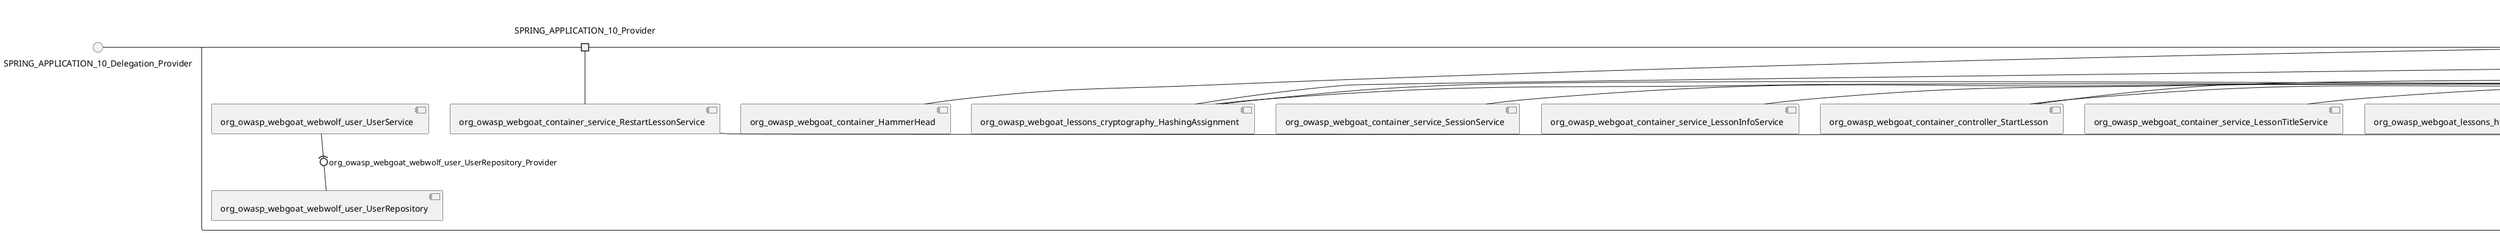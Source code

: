 @startuml
skinparam fixCircleLabelOverlapping true
skinparam componentStyle uml2
() SPRING_APPLICATION_10_Delegation_Provider
() SPRING_APPLICATION_11_Delegation_Provider
() SPRING_APPLICATION_12_Delegation_Provider
() SPRING_APPLICATION_13_Delegation_Provider
() SPRING_APPLICATION_14_Delegation_Provider
() SPRING_APPLICATION_15_Delegation_Provider
() SPRING_APPLICATION_16_Delegation_Provider
() SPRING_APPLICATION_2_Delegation_Provider
() SPRING_APPLICATION_3_Delegation_Provider
() SPRING_APPLICATION_4_Delegation_Provider
() SPRING_APPLICATION_5_Delegation_Provider
() SPRING_APPLICATION_6_Delegation_Provider
() SPRING_APPLICATION_7_Delegation_Provider
() SPRING_APPLICATION_8_Delegation_Provider
() SPRING_APPLICATION_9_Delegation_Provider
() SPRING_APPLICATION_BypassRestrictions_FieldRestrictions_POST_Delegation_Provider
() SPRING_APPLICATION_BypassRestrictions_frontendValidation_POST_Delegation_Provider
() SPRING_APPLICATION_ChromeDevTools_dummy_POST_Delegation_Provider
() SPRING_APPLICATION_ChromeDevTools_network_POST_Delegation_Provider
() SPRING_APPLICATION_CrossSiteScriptingStored_stored_xss_POST_Delegation_Provider
() SPRING_APPLICATION_CrossSiteScriptingStored_stored_xss_follow_up_POST_Delegation_Provider
() SPRING_APPLICATION_CrossSiteScripting_attack1_POST_Delegation_Provider
() SPRING_APPLICATION_CrossSiteScripting_attack3_POST_Delegation_Provider
() SPRING_APPLICATION_CrossSiteScripting_attack4_POST_Delegation_Provider
() SPRING_APPLICATION_CrossSiteScripting_attack5a_GET_Delegation_Provider
() SPRING_APPLICATION_CrossSiteScripting_attack6a_POST_Delegation_Provider
() SPRING_APPLICATION_CrossSiteScripting_dom_follow_up_POST_Delegation_Provider
() SPRING_APPLICATION_CrossSiteScripting_phone_home_xss_POST_Delegation_Provider
() SPRING_APPLICATION_CrossSiteScripting_quiz_GET_POST_Delegation_Provider
() SPRING_APPLICATION_Delegation_Provider
() SPRING_APPLICATION_GET_10_Delegation_Provider
() SPRING_APPLICATION_GET_11_Delegation_Provider
() SPRING_APPLICATION_GET_2_Delegation_Provider
() SPRING_APPLICATION_GET_3_Delegation_Provider
() SPRING_APPLICATION_GET_4_Delegation_Provider
() SPRING_APPLICATION_GET_5_Delegation_Provider
() SPRING_APPLICATION_GET_6_Delegation_Provider
() SPRING_APPLICATION_GET_7_Delegation_Provider
() SPRING_APPLICATION_GET_8_Delegation_Provider
() SPRING_APPLICATION_GET_9_Delegation_Provider
() SPRING_APPLICATION_GET_Delegation_Provider
() SPRING_APPLICATION_HtmlTampering_task_POST_Delegation_Provider
() SPRING_APPLICATION_HttpBasics_attack1_POST_Delegation_Provider
() SPRING_APPLICATION_HttpBasics_attack2_POST_Delegation_Provider
() SPRING_APPLICATION_IDOR_diff_attributes_POST_Delegation_Provider
() SPRING_APPLICATION_IDOR_login_POST_Delegation_Provider
() SPRING_APPLICATION_IDOR_profile_alt_path_POST_Delegation_Provider
() SPRING_APPLICATION_InsecureDeserialization_task_POST_Delegation_Provider
() SPRING_APPLICATION_InsecureLogin_Delegation_Provider
() SPRING_APPLICATION_JWT_decode_POST_Delegation_Provider
() SPRING_APPLICATION_JWT_jku_Delegation_Provider
() SPRING_APPLICATION_JWT_kid_Delegation_Provider
() SPRING_APPLICATION_JWT_quiz_GET_POST_Delegation_Provider
() SPRING_APPLICATION_JWT_refresh_Delegation_Provider
() SPRING_APPLICATION_JWT_secret_POST_Delegation_Provider
() SPRING_APPLICATION_JWT_votings_Delegation_Provider
() SPRING_APPLICATION_LogSpoofing_log_bleeding_POST_Delegation_Provider
() SPRING_APPLICATION_LogSpoofing_log_spoofing_POST_Delegation_Provider
() SPRING_APPLICATION_POST_10_Delegation_Provider
() SPRING_APPLICATION_POST_11_Delegation_Provider
() SPRING_APPLICATION_POST_12_Delegation_Provider
() SPRING_APPLICATION_POST_13_Delegation_Provider
() SPRING_APPLICATION_POST_14_Delegation_Provider
() SPRING_APPLICATION_POST_15_Delegation_Provider
() SPRING_APPLICATION_POST_16_Delegation_Provider
() SPRING_APPLICATION_POST_17_Delegation_Provider
() SPRING_APPLICATION_POST_18_Delegation_Provider
() SPRING_APPLICATION_POST_2_Delegation_Provider
() SPRING_APPLICATION_POST_3_Delegation_Provider
() SPRING_APPLICATION_POST_4_Delegation_Provider
() SPRING_APPLICATION_POST_5_Delegation_Provider
() SPRING_APPLICATION_POST_6_Delegation_Provider
() SPRING_APPLICATION_POST_7_Delegation_Provider
() SPRING_APPLICATION_POST_8_Delegation_Provider
() SPRING_APPLICATION_POST_9_Delegation_Provider
() SPRING_APPLICATION_POST_Delegation_Provider
() SPRING_APPLICATION_PUT_Delegation_Provider
() SPRING_APPLICATION_PasswordReset_ForgotPassword_create_password_reset_link_POST_Delegation_Provider
() SPRING_APPLICATION_PasswordReset_SecurityQuestions_POST_Delegation_Provider
() SPRING_APPLICATION_PasswordReset_reset_Delegation_Provider
() SPRING_APPLICATION_PasswordReset_simple_mail_reset_POST_Delegation_Provider
() SPRING_APPLICATION_PathTraversal_profile_picture_GET_Delegation_Provider
() SPRING_APPLICATION_PathTraversal_profile_picture_fix_GET_Delegation_Provider
() SPRING_APPLICATION_PathTraversal_profile_upload_POST_Delegation_Provider
() SPRING_APPLICATION_PathTraversal_profile_upload_fix_POST_Delegation_Provider
() SPRING_APPLICATION_PathTraversal_profile_upload_remove_user_input_POST_Delegation_Provider
() SPRING_APPLICATION_PathTraversal_random_POST_Delegation_Provider
() SPRING_APPLICATION_PathTraversal_random_picture_GET_Delegation_Provider
() SPRING_APPLICATION_PathTraversal_zip_slip_Delegation_Provider
() SPRING_APPLICATION_SSRF_task1_POST_Delegation_Provider
() SPRING_APPLICATION_SSRF_task2_POST_Delegation_Provider
() SPRING_APPLICATION_SecurePasswords_assignment_POST_Delegation_Provider
() SPRING_APPLICATION_SqlInjectionAdvanced_attack6a_POST_Delegation_Provider
() SPRING_APPLICATION_SqlInjectionAdvanced_attack6b_POST_Delegation_Provider
() SPRING_APPLICATION_SqlInjectionAdvanced_challenge_Login_POST_Delegation_Provider
() SPRING_APPLICATION_SqlInjectionAdvanced_challenge_PUT_Delegation_Provider
() SPRING_APPLICATION_SqlInjectionAdvanced_quiz_GET_POST_Delegation_Provider
() SPRING_APPLICATION_SqlInjectionMitigations_attack10a_POST_Delegation_Provider
() SPRING_APPLICATION_SqlInjectionMitigations_attack10b_POST_Delegation_Provider
() SPRING_APPLICATION_SqlInjectionMitigations_attack12a_POST_Delegation_Provider
() SPRING_APPLICATION_SqlInjectionMitigations_servers_GET_Delegation_Provider
() SPRING_APPLICATION_SqlInjection_assignment5a_POST_Delegation_Provider
() SPRING_APPLICATION_SqlInjection_assignment5b_POST_Delegation_Provider
() SPRING_APPLICATION_SqlInjection_attack10_POST_Delegation_Provider
() SPRING_APPLICATION_SqlInjection_attack2_POST_Delegation_Provider
() SPRING_APPLICATION_SqlInjection_attack3_POST_Delegation_Provider
() SPRING_APPLICATION_SqlInjection_attack4_POST_Delegation_Provider
() SPRING_APPLICATION_SqlInjection_attack5_POST_Delegation_Provider
() SPRING_APPLICATION_SqlInjection_attack8_POST_Delegation_Provider
() SPRING_APPLICATION_SqlInjection_attack9_POST_Delegation_Provider
() SPRING_APPLICATION_SqlOnlyInputValidationOnKeywords_attack_POST_Delegation_Provider
() SPRING_APPLICATION_SqlOnlyInputValidation_attack_POST_Delegation_Provider
() SPRING_APPLICATION_VulnerableComponents_attack1_POST_Delegation_Provider
() SPRING_APPLICATION_WebWolf_GET_Delegation_Provider
() SPRING_APPLICATION_WebWolf_landing_Delegation_Provider
() SPRING_APPLICATION_WebWolf_mail_Delegation_Provider
() SPRING_APPLICATION_challenge_1_POST_Delegation_Provider
() SPRING_APPLICATION_challenge_5_POST_Delegation_Provider
() SPRING_APPLICATION_challenge_7_Delegation_Provider
() SPRING_APPLICATION_challenge_8_Delegation_Provider
() SPRING_APPLICATION_challenge_logo_Delegation_Provider
() SPRING_APPLICATION_cia_quiz_GET_POST_Delegation_Provider
() SPRING_APPLICATION_clientSideFiltering_attack1_POST_Delegation_Provider
() SPRING_APPLICATION_clientSideFiltering_challenge_store_coupons_GET_Delegation_Provider
() SPRING_APPLICATION_clientSideFiltering_getItForFree_POST_Delegation_Provider
() SPRING_APPLICATION_clientSideFiltering_salaries_GET_Delegation_Provider
() SPRING_APPLICATION_crypto_encoding_basic_auth_POST_Delegation_Provider
() SPRING_APPLICATION_crypto_encoding_xor_POST_Delegation_Provider
() SPRING_APPLICATION_crypto_hashing_POST_Delegation_Provider
() SPRING_APPLICATION_crypto_secure_defaults_POST_Delegation_Provider
() SPRING_APPLICATION_crypto_signing_verify_POST_Delegation_Provider
() SPRING_APPLICATION_csrf_feedback_message_POST_Delegation_Provider
() SPRING_APPLICATION_csrf_review_POST_Delegation_Provider
() SPRING_APPLICATION_files_GET_Delegation_Provider
() SPRING_APPLICATION_fileupload_POST_Delegation_Provider
() SPRING_APPLICATION_jwt_Delegation_Provider
() SPRING_APPLICATION_landing_Delegation_Provider
() SPRING_APPLICATION_lesson_template_Delegation_Provider
() SPRING_APPLICATION_login_oauth_mvc_GET_Delegation_Provider
() SPRING_APPLICATION_mail_DELETE_GET_POST_Delegation_Provider
() SPRING_APPLICATION_register_mvc_POST_Delegation_Provider
() SPRING_APPLICATION_registration_GET_Delegation_Provider
() SPRING_APPLICATION_requests_GET_Delegation_Provider
() SPRING_APPLICATION_scoreboard_data_GET_Delegation_Provider
() SPRING_APPLICATION_server_directory_GET_Delegation_Provider
() SPRING_APPLICATION_service_debug_labels_mvc_Delegation_Provider
() SPRING_APPLICATION_service_lessonoverview_mvc_Delegation_Provider
() SPRING_APPLICATION_xxe_comments_GET_Delegation_Provider
rectangle System {
[org_owasp_webgoat_container_HammerHead] [[webgoat-webgoat.repository#_TwH0IHMKEe-AtMgyTv4oTQ]]
[org_owasp_webgoat_container_WebWolfRedirect] [[webgoat-webgoat.repository#_TwH0IHMKEe-AtMgyTv4oTQ]]
[org_owasp_webgoat_container_controller_StartLesson] [[webgoat-webgoat.repository#_TwH0IHMKEe-AtMgyTv4oTQ]]
[org_owasp_webgoat_container_controller_Welcome] [[webgoat-webgoat.repository#_TwH0IHMKEe-AtMgyTv4oTQ]]
[org_owasp_webgoat_container_i18n_PluginMessages_Provider] [[webgoat-webgoat.repository#_TwH0IHMKEe-AtMgyTv4oTQ]]
[org_owasp_webgoat_container_report_ReportCardController] [[webgoat-webgoat.repository#_TwH0IHMKEe-AtMgyTv4oTQ]]
[org_owasp_webgoat_container_service_EnvironmentService] [[webgoat-webgoat.repository#_TwH0IHMKEe-AtMgyTv4oTQ]]
[org_owasp_webgoat_container_service_HintService] [[webgoat-webgoat.repository#_TwH0IHMKEe-AtMgyTv4oTQ]]
[org_owasp_webgoat_container_service_LabelDebugService] [[webgoat-webgoat.repository#_TwH0IHMKEe-AtMgyTv4oTQ]]
[org_owasp_webgoat_container_service_LabelService] [[webgoat-webgoat.repository#_TwH0IHMKEe-AtMgyTv4oTQ]]
[org_owasp_webgoat_container_service_LessonInfoService] [[webgoat-webgoat.repository#_TwH0IHMKEe-AtMgyTv4oTQ]]
[org_owasp_webgoat_container_service_LessonMenuService] [[webgoat-webgoat.repository#_TwH0IHMKEe-AtMgyTv4oTQ]]
[org_owasp_webgoat_container_service_LessonProgressService] [[webgoat-webgoat.repository#_TwH0IHMKEe-AtMgyTv4oTQ]]
[org_owasp_webgoat_container_service_LessonTitleService] [[webgoat-webgoat.repository#_TwH0IHMKEe-AtMgyTv4oTQ]]
[org_owasp_webgoat_container_service_RestartLessonService] [[webgoat-webgoat.repository#_TwH0IHMKEe-AtMgyTv4oTQ]]
[org_owasp_webgoat_container_service_SessionService] [[webgoat-webgoat.repository#_TwH0IHMKEe-AtMgyTv4oTQ]]
[org_owasp_webgoat_container_session_UserSessionData_Provider] [[webgoat-webgoat.repository#_TwH0IHMKEe-AtMgyTv4oTQ]]
[org_owasp_webgoat_container_session_WebSession_Provider] [[webgoat-webgoat.repository#_TwH0IHMKEe-AtMgyTv4oTQ]]
[org_owasp_webgoat_container_users_RegistrationController] [[webgoat-webgoat.repository#_TwH0IHMKEe-AtMgyTv4oTQ]]
[org_owasp_webgoat_container_users_Scoreboard] [[webgoat-webgoat.repository#_TwH0IHMKEe-AtMgyTv4oTQ]]
[org_owasp_webgoat_container_users_UserProgressRepository] [[webgoat-webgoat.repository#_TwH0IHMKEe-AtMgyTv4oTQ]]
[org_owasp_webgoat_container_users_UserRepository] [[webgoat-webgoat.repository#_TwH0IHMKEe-AtMgyTv4oTQ]]
[org_owasp_webgoat_container_users_UserService] [[webgoat-webgoat.repository#_TwH0IHMKEe-AtMgyTv4oTQ]]
[org_owasp_webgoat_lessons_authbypass_VerifyAccount] [[webgoat-webgoat.repository#_TwH0IHMKEe-AtMgyTv4oTQ]]
[org_owasp_webgoat_lessons_bypassrestrictions_BypassRestrictionsFieldRestrictions] [[webgoat-webgoat.repository#_TwH0IHMKEe-AtMgyTv4oTQ]]
[org_owasp_webgoat_lessons_bypassrestrictions_BypassRestrictionsFrontendValidation] [[webgoat-webgoat.repository#_TwH0IHMKEe-AtMgyTv4oTQ]]
[org_owasp_webgoat_lessons_challenges_FlagController] [[webgoat-webgoat.repository#_TwH0IHMKEe-AtMgyTv4oTQ]]
[org_owasp_webgoat_lessons_challenges_challenge1_Assignment1] [[webgoat-webgoat.repository#_TwH0IHMKEe-AtMgyTv4oTQ]]
[org_owasp_webgoat_lessons_challenges_challenge1_ImageServlet] [[webgoat-webgoat.repository#_TwH0IHMKEe-AtMgyTv4oTQ]]
[org_owasp_webgoat_lessons_challenges_challenge5_Assignment5] [[webgoat-webgoat.repository#_TwH0IHMKEe-AtMgyTv4oTQ]]
[org_owasp_webgoat_lessons_challenges_challenge7_Assignment7] [[webgoat-webgoat.repository#_TwH0IHMKEe-AtMgyTv4oTQ]]
[org_owasp_webgoat_lessons_challenges_challenge8_Assignment8] [[webgoat-webgoat.repository#_TwH0IHMKEe-AtMgyTv4oTQ]]
[org_owasp_webgoat_lessons_chromedevtools_NetworkDummy] [[webgoat-webgoat.repository#_TwH0IHMKEe-AtMgyTv4oTQ]]
[org_owasp_webgoat_lessons_chromedevtools_NetworkLesson] [[webgoat-webgoat.repository#_TwH0IHMKEe-AtMgyTv4oTQ]]
[org_owasp_webgoat_lessons_cia_CIAQuiz] [[webgoat-webgoat.repository#_TwH0IHMKEe-AtMgyTv4oTQ]]
[org_owasp_webgoat_lessons_clientsidefiltering_ClientSideFilteringAssignment] [[webgoat-webgoat.repository#_TwH0IHMKEe-AtMgyTv4oTQ]]
[org_owasp_webgoat_lessons_clientsidefiltering_ClientSideFilteringFreeAssignment] [[webgoat-webgoat.repository#_TwH0IHMKEe-AtMgyTv4oTQ]]
[org_owasp_webgoat_lessons_clientsidefiltering_Salaries] [[webgoat-webgoat.repository#_TwH0IHMKEe-AtMgyTv4oTQ]]
[org_owasp_webgoat_lessons_clientsidefiltering_ShopEndpoint] [[webgoat-webgoat.repository#_TwH0IHMKEe-AtMgyTv4oTQ]]
[org_owasp_webgoat_lessons_cryptography_EncodingAssignment] [[webgoat-webgoat.repository#_TwH0IHMKEe-AtMgyTv4oTQ]]
[org_owasp_webgoat_lessons_cryptography_HashingAssignment] [[webgoat-webgoat.repository#_TwH0IHMKEe-AtMgyTv4oTQ]]
[org_owasp_webgoat_lessons_cryptography_SecureDefaultsAssignment] [[webgoat-webgoat.repository#_TwH0IHMKEe-AtMgyTv4oTQ]]
[org_owasp_webgoat_lessons_cryptography_SigningAssignment] [[webgoat-webgoat.repository#_TwH0IHMKEe-AtMgyTv4oTQ]]
[org_owasp_webgoat_lessons_cryptography_XOREncodingAssignment] [[webgoat-webgoat.repository#_TwH0IHMKEe-AtMgyTv4oTQ]]
[org_owasp_webgoat_lessons_csrf_CSRFConfirmFlag1] [[webgoat-webgoat.repository#_TwH0IHMKEe-AtMgyTv4oTQ]]
[org_owasp_webgoat_lessons_csrf_CSRFFeedback] [[webgoat-webgoat.repository#_TwH0IHMKEe-AtMgyTv4oTQ]]
[org_owasp_webgoat_lessons_csrf_CSRFGetFlag] [[webgoat-webgoat.repository#_TwH0IHMKEe-AtMgyTv4oTQ]]
[org_owasp_webgoat_lessons_csrf_CSRFLogin] [[webgoat-webgoat.repository#_TwH0IHMKEe-AtMgyTv4oTQ]]
[org_owasp_webgoat_lessons_csrf_ForgedReviews] [[webgoat-webgoat.repository#_TwH0IHMKEe-AtMgyTv4oTQ]]
[org_owasp_webgoat_lessons_csrf_ObjectMapper_Provider] [[webgoat-webgoat.repository#_TwH0IHMKEe-AtMgyTv4oTQ]]
[org_owasp_webgoat_lessons_deserialization_InsecureDeserializationTask] [[webgoat-webgoat.repository#_TwH0IHMKEe-AtMgyTv4oTQ]]
[org_owasp_webgoat_lessons_hijacksession_HijackSessionAssignment] [[webgoat-webgoat.repository#_TwH0IHMKEe-AtMgyTv4oTQ]]
[org_owasp_webgoat_lessons_hijacksession_cas_HijackSessionAuthenticationProvider] [[webgoat-webgoat.repository#_TwH0IHMKEe-AtMgyTv4oTQ]]
[org_owasp_webgoat_lessons_htmltampering_HtmlTamperingTask] [[webgoat-webgoat.repository#_TwH0IHMKEe-AtMgyTv4oTQ]]
[org_owasp_webgoat_lessons_httpbasics_HttpBasicsLesson] [[webgoat-webgoat.repository#_TwH0IHMKEe-AtMgyTv4oTQ]]
[org_owasp_webgoat_lessons_httpbasics_HttpBasicsQuiz] [[webgoat-webgoat.repository#_TwH0IHMKEe-AtMgyTv4oTQ]]
[org_owasp_webgoat_lessons_httpproxies_HttpBasicsInterceptRequest] [[webgoat-webgoat.repository#_TwH0IHMKEe-AtMgyTv4oTQ]]
[org_owasp_webgoat_lessons_idor_IDORDiffAttributes] [[webgoat-webgoat.repository#_TwH0IHMKEe-AtMgyTv4oTQ]]
[org_owasp_webgoat_lessons_idor_IDOREditOtherProfile] [[webgoat-webgoat.repository#_TwH0IHMKEe-AtMgyTv4oTQ]]
[org_owasp_webgoat_lessons_idor_IDORLogin] [[webgoat-webgoat.repository#_TwH0IHMKEe-AtMgyTv4oTQ]]
[org_owasp_webgoat_lessons_idor_IDORViewOtherProfile] [[webgoat-webgoat.repository#_TwH0IHMKEe-AtMgyTv4oTQ]]
[org_owasp_webgoat_lessons_idor_IDORViewOwnProfile] [[webgoat-webgoat.repository#_TwH0IHMKEe-AtMgyTv4oTQ]]
[org_owasp_webgoat_lessons_idor_IDORViewOwnProfileAltUrl] [[webgoat-webgoat.repository#_TwH0IHMKEe-AtMgyTv4oTQ]]
[org_owasp_webgoat_lessons_insecurelogin_InsecureLoginTask] [[webgoat-webgoat.repository#_TwH0IHMKEe-AtMgyTv4oTQ]]
[org_owasp_webgoat_lessons_jwt_JWTDecodeEndpoint] [[webgoat-webgoat.repository#_TwH0IHMKEe-AtMgyTv4oTQ]]
[org_owasp_webgoat_lessons_jwt_JWTQuiz] [[webgoat-webgoat.repository#_TwH0IHMKEe-AtMgyTv4oTQ]]
[org_owasp_webgoat_lessons_jwt_JWTRefreshEndpoint] [[webgoat-webgoat.repository#_TwH0IHMKEe-AtMgyTv4oTQ]]
[org_owasp_webgoat_lessons_jwt_JWTSecretKeyEndpoint] [[webgoat-webgoat.repository#_TwH0IHMKEe-AtMgyTv4oTQ]]
[org_owasp_webgoat_lessons_jwt_JWTVotesEndpoint] [[webgoat-webgoat.repository#_TwH0IHMKEe-AtMgyTv4oTQ]]
[org_owasp_webgoat_lessons_jwt_claimmisuse_JWTHeaderJKUEndpoint] [[webgoat-webgoat.repository#_TwH0IHMKEe-AtMgyTv4oTQ]]
[org_owasp_webgoat_lessons_jwt_claimmisuse_JWTHeaderKIDEndpoint] [[webgoat-webgoat.repository#_TwH0IHMKEe-AtMgyTv4oTQ]]
[org_owasp_webgoat_lessons_lessontemplate_SampleAttack] [[webgoat-webgoat.repository#_TwH0IHMKEe-AtMgyTv4oTQ]]
[org_owasp_webgoat_lessons_logging_LogBleedingTask] [[webgoat-webgoat.repository#_TwH0IHMKEe-AtMgyTv4oTQ]]
[org_owasp_webgoat_lessons_logging_LogSpoofingTask] [[webgoat-webgoat.repository#_TwH0IHMKEe-AtMgyTv4oTQ]]
[org_owasp_webgoat_lessons_missingac_MissingFunctionACHiddenMenus] [[webgoat-webgoat.repository#_TwH0IHMKEe-AtMgyTv4oTQ]]
[org_owasp_webgoat_lessons_missingac_MissingFunctionACUsers] [[webgoat-webgoat.repository#_TwH0IHMKEe-AtMgyTv4oTQ]]
[org_owasp_webgoat_lessons_missingac_MissingFunctionACYourHash] [[webgoat-webgoat.repository#_TwH0IHMKEe-AtMgyTv4oTQ]]
[org_owasp_webgoat_lessons_missingac_MissingFunctionACYourHashAdmin] [[webgoat-webgoat.repository#_TwH0IHMKEe-AtMgyTv4oTQ]]
[org_owasp_webgoat_lessons_passwordreset_QuestionsAssignment] [[webgoat-webgoat.repository#_TwH0IHMKEe-AtMgyTv4oTQ]]
[org_owasp_webgoat_lessons_passwordreset_ResetLinkAssignment] [[webgoat-webgoat.repository#_TwH0IHMKEe-AtMgyTv4oTQ]]
[org_owasp_webgoat_lessons_passwordreset_ResetLinkAssignmentForgotPassword] [[webgoat-webgoat.repository#_TwH0IHMKEe-AtMgyTv4oTQ]]
[org_owasp_webgoat_lessons_passwordreset_SecurityQuestionAssignment] [[webgoat-webgoat.repository#_TwH0IHMKEe-AtMgyTv4oTQ]]
[org_owasp_webgoat_lessons_passwordreset_SimpleMailAssignment] [[webgoat-webgoat.repository#_TwH0IHMKEe-AtMgyTv4oTQ]]
[org_owasp_webgoat_lessons_passwordreset_TriedQuestions] [[webgoat-webgoat.repository#_TwH0IHMKEe-AtMgyTv4oTQ]]
[org_owasp_webgoat_lessons_pathtraversal_ProfileUpload] [[webgoat-webgoat.repository#_TwH0IHMKEe-AtMgyTv4oTQ]]
[org_owasp_webgoat_lessons_pathtraversal_ProfileUploadFix] [[webgoat-webgoat.repository#_TwH0IHMKEe-AtMgyTv4oTQ]]
[org_owasp_webgoat_lessons_pathtraversal_ProfileUploadRemoveUserInput] [[webgoat-webgoat.repository#_TwH0IHMKEe-AtMgyTv4oTQ]]
[org_owasp_webgoat_lessons_pathtraversal_ProfileUploadRetrieval] [[webgoat-webgoat.repository#_TwH0IHMKEe-AtMgyTv4oTQ]]
[org_owasp_webgoat_lessons_pathtraversal_ProfileZipSlip] [[webgoat-webgoat.repository#_TwH0IHMKEe-AtMgyTv4oTQ]]
[org_owasp_webgoat_lessons_securepasswords_SecurePasswordsAssignment] [[webgoat-webgoat.repository#_TwH0IHMKEe-AtMgyTv4oTQ]]
[org_owasp_webgoat_lessons_spoofcookie_SpoofCookieAssignment] [[webgoat-webgoat.repository#_TwH0IHMKEe-AtMgyTv4oTQ]]
[org_owasp_webgoat_lessons_sqlinjection_advanced_SqlInjectionChallenge] [[webgoat-webgoat.repository#_TwH0IHMKEe-AtMgyTv4oTQ]]
[org_owasp_webgoat_lessons_sqlinjection_advanced_SqlInjectionChallengeLogin] [[webgoat-webgoat.repository#_TwH0IHMKEe-AtMgyTv4oTQ]]
[org_owasp_webgoat_lessons_sqlinjection_advanced_SqlInjectionLesson6a] [[webgoat-webgoat.repository#_TwH0IHMKEe-AtMgyTv4oTQ]]
[org_owasp_webgoat_lessons_sqlinjection_advanced_SqlInjectionLesson6b] [[webgoat-webgoat.repository#_TwH0IHMKEe-AtMgyTv4oTQ]]
[org_owasp_webgoat_lessons_sqlinjection_advanced_SqlInjectionQuiz] [[webgoat-webgoat.repository#_TwH0IHMKEe-AtMgyTv4oTQ]]
[org_owasp_webgoat_lessons_sqlinjection_introduction_SqlInjectionLesson10] [[webgoat-webgoat.repository#_TwH0IHMKEe-AtMgyTv4oTQ]]
[org_owasp_webgoat_lessons_sqlinjection_introduction_SqlInjectionLesson2] [[webgoat-webgoat.repository#_TwH0IHMKEe-AtMgyTv4oTQ]]
[org_owasp_webgoat_lessons_sqlinjection_introduction_SqlInjectionLesson3] [[webgoat-webgoat.repository#_TwH0IHMKEe-AtMgyTv4oTQ]]
[org_owasp_webgoat_lessons_sqlinjection_introduction_SqlInjectionLesson4] [[webgoat-webgoat.repository#_TwH0IHMKEe-AtMgyTv4oTQ]]
[org_owasp_webgoat_lessons_sqlinjection_introduction_SqlInjectionLesson5] [[webgoat-webgoat.repository#_TwH0IHMKEe-AtMgyTv4oTQ]]
[org_owasp_webgoat_lessons_sqlinjection_introduction_SqlInjectionLesson5a] [[webgoat-webgoat.repository#_TwH0IHMKEe-AtMgyTv4oTQ]]
[org_owasp_webgoat_lessons_sqlinjection_introduction_SqlInjectionLesson5b] [[webgoat-webgoat.repository#_TwH0IHMKEe-AtMgyTv4oTQ]]
[org_owasp_webgoat_lessons_sqlinjection_introduction_SqlInjectionLesson8] [[webgoat-webgoat.repository#_TwH0IHMKEe-AtMgyTv4oTQ]]
[org_owasp_webgoat_lessons_sqlinjection_introduction_SqlInjectionLesson9] [[webgoat-webgoat.repository#_TwH0IHMKEe-AtMgyTv4oTQ]]
[org_owasp_webgoat_lessons_sqlinjection_mitigation_Servers] [[webgoat-webgoat.repository#_TwH0IHMKEe-AtMgyTv4oTQ]]
[org_owasp_webgoat_lessons_sqlinjection_mitigation_SqlInjectionLesson10a] [[webgoat-webgoat.repository#_TwH0IHMKEe-AtMgyTv4oTQ]]
[org_owasp_webgoat_lessons_sqlinjection_mitigation_SqlInjectionLesson10b] [[webgoat-webgoat.repository#_TwH0IHMKEe-AtMgyTv4oTQ]]
[org_owasp_webgoat_lessons_sqlinjection_mitigation_SqlInjectionLesson13] [[webgoat-webgoat.repository#_TwH0IHMKEe-AtMgyTv4oTQ]]
[org_owasp_webgoat_lessons_sqlinjection_mitigation_SqlOnlyInputValidation] [[webgoat-webgoat.repository#_TwH0IHMKEe-AtMgyTv4oTQ]]
[org_owasp_webgoat_lessons_sqlinjection_mitigation_SqlOnlyInputValidationOnKeywords] [[webgoat-webgoat.repository#_TwH0IHMKEe-AtMgyTv4oTQ]]
[org_owasp_webgoat_lessons_ssrf_SSRFTask1] [[webgoat-webgoat.repository#_TwH0IHMKEe-AtMgyTv4oTQ]]
[org_owasp_webgoat_lessons_ssrf_SSRFTask2] [[webgoat-webgoat.repository#_TwH0IHMKEe-AtMgyTv4oTQ]]
[org_owasp_webgoat_lessons_vulnerablecomponents_VulnerableComponentsLesson] [[webgoat-webgoat.repository#_TwH0IHMKEe-AtMgyTv4oTQ]]
[org_owasp_webgoat_lessons_webwolfintroduction_LandingAssignment] [[webgoat-webgoat.repository#_TwH0IHMKEe-AtMgyTv4oTQ]]
[org_owasp_webgoat_lessons_webwolfintroduction_MailAssignment] [[webgoat-webgoat.repository#_TwH0IHMKEe-AtMgyTv4oTQ]]
[org_owasp_webgoat_lessons_xss_CrossSiteScriptingLesson1] [[webgoat-webgoat.repository#_TwH0IHMKEe-AtMgyTv4oTQ]]
[org_owasp_webgoat_lessons_xss_CrossSiteScriptingLesson3] [[webgoat-webgoat.repository#_TwH0IHMKEe-AtMgyTv4oTQ]]
[org_owasp_webgoat_lessons_xss_CrossSiteScriptingLesson4] [[webgoat-webgoat.repository#_TwH0IHMKEe-AtMgyTv4oTQ]]
[org_owasp_webgoat_lessons_xss_CrossSiteScriptingLesson5a] [[webgoat-webgoat.repository#_TwH0IHMKEe-AtMgyTv4oTQ]]
[org_owasp_webgoat_lessons_xss_CrossSiteScriptingLesson6a] [[webgoat-webgoat.repository#_TwH0IHMKEe-AtMgyTv4oTQ]]
[org_owasp_webgoat_lessons_xss_CrossSiteScriptingQuiz] [[webgoat-webgoat.repository#_TwH0IHMKEe-AtMgyTv4oTQ]]
[org_owasp_webgoat_lessons_xss_DOMCrossSiteScripting] [[webgoat-webgoat.repository#_TwH0IHMKEe-AtMgyTv4oTQ]]
[org_owasp_webgoat_lessons_xss_DOMCrossSiteScriptingVerifier] [[webgoat-webgoat.repository#_TwH0IHMKEe-AtMgyTv4oTQ]]
[org_owasp_webgoat_lessons_xss_stored_StoredCrossSiteScriptingVerifier] [[webgoat-webgoat.repository#_TwH0IHMKEe-AtMgyTv4oTQ]]
[org_owasp_webgoat_lessons_xss_stored_StoredXssComments] [[webgoat-webgoat.repository#_TwH0IHMKEe-AtMgyTv4oTQ]]
[org_owasp_webgoat_lessons_xxe_BlindSendFileAssignment] [[webgoat-webgoat.repository#_TwH0IHMKEe-AtMgyTv4oTQ]]
[org_owasp_webgoat_lessons_xxe_CommentsCache] [[webgoat-webgoat.repository#_TwH0IHMKEe-AtMgyTv4oTQ]]
[org_owasp_webgoat_lessons_xxe_CommentsEndpoint] [[webgoat-webgoat.repository#_TwH0IHMKEe-AtMgyTv4oTQ]]
[org_owasp_webgoat_lessons_xxe_ContentTypeAssignment] [[webgoat-webgoat.repository#_TwH0IHMKEe-AtMgyTv4oTQ]]
[org_owasp_webgoat_lessons_xxe_SimpleXXE] [[webgoat-webgoat.repository#_TwH0IHMKEe-AtMgyTv4oTQ]]
[org_owasp_webgoat_webwolf_FileServer] [[webgoat-webgoat.repository#_TwH0IHMKEe-AtMgyTv4oTQ]]
[org_owasp_webgoat_webwolf_jwt_JWTController] [[webgoat-webgoat.repository#_TwH0IHMKEe-AtMgyTv4oTQ]]
[org_owasp_webgoat_webwolf_mailbox_MailboxController] [[webgoat-webgoat.repository#_TwH0IHMKEe-AtMgyTv4oTQ]]
[org_owasp_webgoat_webwolf_mailbox_MailboxRepository] [[webgoat-webgoat.repository#_TwH0IHMKEe-AtMgyTv4oTQ]]
[org_owasp_webgoat_webwolf_requests_LandingPage] [[webgoat-webgoat.repository#_TwH0IHMKEe-AtMgyTv4oTQ]]
[org_owasp_webgoat_webwolf_requests_Requests] [[webgoat-webgoat.repository#_TwH0IHMKEe-AtMgyTv4oTQ]]
[org_owasp_webgoat_webwolf_user_UserRepository] [[webgoat-webgoat.repository#_TwH0IHMKEe-AtMgyTv4oTQ]]
[org_owasp_webgoat_webwolf_user_UserService] [[webgoat-webgoat.repository#_TwH0IHMKEe-AtMgyTv4oTQ]]
port SPRING_APPLICATION_10_Provider
SPRING_APPLICATION_10_Delegation_Provider - SPRING_APPLICATION_10_Provider
SPRING_APPLICATION_10_Provider - [org_owasp_webgoat_container_service_RestartLessonService]
port SPRING_APPLICATION_11_Provider
SPRING_APPLICATION_11_Delegation_Provider - SPRING_APPLICATION_11_Provider
SPRING_APPLICATION_11_Provider - [org_owasp_webgoat_container_HammerHead]
port SPRING_APPLICATION_12_Provider
SPRING_APPLICATION_12_Delegation_Provider - SPRING_APPLICATION_12_Provider
SPRING_APPLICATION_12_Provider - [org_owasp_webgoat_lessons_cryptography_HashingAssignment]
port SPRING_APPLICATION_13_Provider
SPRING_APPLICATION_13_Delegation_Provider - SPRING_APPLICATION_13_Provider
SPRING_APPLICATION_13_Provider - [org_owasp_webgoat_lessons_cryptography_HashingAssignment]
port SPRING_APPLICATION_14_Provider
SPRING_APPLICATION_14_Delegation_Provider - SPRING_APPLICATION_14_Provider
SPRING_APPLICATION_14_Provider - [org_owasp_webgoat_container_service_SessionService]
port SPRING_APPLICATION_15_Provider
SPRING_APPLICATION_15_Delegation_Provider - SPRING_APPLICATION_15_Provider
SPRING_APPLICATION_15_Provider - [org_owasp_webgoat_lessons_xxe_SimpleXXE]
port SPRING_APPLICATION_16_Provider
SPRING_APPLICATION_16_Delegation_Provider - SPRING_APPLICATION_16_Provider
SPRING_APPLICATION_16_Provider - [org_owasp_webgoat_container_service_LessonInfoService]
port SPRING_APPLICATION_2_Provider
SPRING_APPLICATION_2_Delegation_Provider - SPRING_APPLICATION_2_Provider
SPRING_APPLICATION_2_Provider - [org_owasp_webgoat_container_controller_StartLesson]
port SPRING_APPLICATION_3_Provider
SPRING_APPLICATION_3_Delegation_Provider - SPRING_APPLICATION_3_Provider
SPRING_APPLICATION_3_Provider - [org_owasp_webgoat_container_service_LabelDebugService]
port SPRING_APPLICATION_4_Provider
SPRING_APPLICATION_4_Delegation_Provider - SPRING_APPLICATION_4_Provider
SPRING_APPLICATION_4_Provider - [org_owasp_webgoat_lessons_cryptography_SigningAssignment]
port SPRING_APPLICATION_5_Provider
SPRING_APPLICATION_5_Delegation_Provider - SPRING_APPLICATION_5_Provider
SPRING_APPLICATION_5_Provider - [org_owasp_webgoat_container_service_LessonTitleService]
port SPRING_APPLICATION_6_Provider
SPRING_APPLICATION_6_Delegation_Provider - SPRING_APPLICATION_6_Provider
SPRING_APPLICATION_6_Provider - [org_owasp_webgoat_lessons_httpproxies_HttpBasicsInterceptRequest]
port SPRING_APPLICATION_7_Provider
SPRING_APPLICATION_7_Delegation_Provider - SPRING_APPLICATION_7_Provider
SPRING_APPLICATION_7_Provider - [org_owasp_webgoat_container_controller_StartLesson]
port SPRING_APPLICATION_8_Provider
SPRING_APPLICATION_8_Delegation_Provider - SPRING_APPLICATION_8_Provider
SPRING_APPLICATION_8_Provider - [org_owasp_webgoat_lessons_jwt_JWTSecretKeyEndpoint]
port SPRING_APPLICATION_9_Provider
SPRING_APPLICATION_9_Delegation_Provider - SPRING_APPLICATION_9_Provider
SPRING_APPLICATION_9_Provider - [org_owasp_webgoat_webwolf_FileServer]
port SPRING_APPLICATION_BypassRestrictions_FieldRestrictions_POST_Provider
SPRING_APPLICATION_BypassRestrictions_FieldRestrictions_POST_Delegation_Provider - SPRING_APPLICATION_BypassRestrictions_FieldRestrictions_POST_Provider
SPRING_APPLICATION_BypassRestrictions_FieldRestrictions_POST_Provider - [org_owasp_webgoat_lessons_bypassrestrictions_BypassRestrictionsFieldRestrictions]
port SPRING_APPLICATION_BypassRestrictions_frontendValidation_POST_Provider
SPRING_APPLICATION_BypassRestrictions_frontendValidation_POST_Delegation_Provider - SPRING_APPLICATION_BypassRestrictions_frontendValidation_POST_Provider
SPRING_APPLICATION_BypassRestrictions_frontendValidation_POST_Provider - [org_owasp_webgoat_lessons_bypassrestrictions_BypassRestrictionsFrontendValidation]
port SPRING_APPLICATION_ChromeDevTools_dummy_POST_Provider
SPRING_APPLICATION_ChromeDevTools_dummy_POST_Delegation_Provider - SPRING_APPLICATION_ChromeDevTools_dummy_POST_Provider
SPRING_APPLICATION_ChromeDevTools_dummy_POST_Provider - [org_owasp_webgoat_lessons_chromedevtools_NetworkDummy]
port SPRING_APPLICATION_ChromeDevTools_network_POST_Provider
SPRING_APPLICATION_ChromeDevTools_network_POST_Delegation_Provider - SPRING_APPLICATION_ChromeDevTools_network_POST_Provider
SPRING_APPLICATION_ChromeDevTools_network_POST_Provider - [org_owasp_webgoat_lessons_chromedevtools_NetworkLesson]
port SPRING_APPLICATION_CrossSiteScriptingStored_stored_xss_POST_Provider
SPRING_APPLICATION_CrossSiteScriptingStored_stored_xss_POST_Delegation_Provider - SPRING_APPLICATION_CrossSiteScriptingStored_stored_xss_POST_Provider
SPRING_APPLICATION_CrossSiteScriptingStored_stored_xss_POST_Provider - [org_owasp_webgoat_lessons_xss_stored_StoredXssComments]
port SPRING_APPLICATION_CrossSiteScriptingStored_stored_xss_follow_up_POST_Provider
SPRING_APPLICATION_CrossSiteScriptingStored_stored_xss_follow_up_POST_Delegation_Provider - SPRING_APPLICATION_CrossSiteScriptingStored_stored_xss_follow_up_POST_Provider
SPRING_APPLICATION_CrossSiteScriptingStored_stored_xss_follow_up_POST_Provider - [org_owasp_webgoat_lessons_xss_stored_StoredCrossSiteScriptingVerifier]
port SPRING_APPLICATION_CrossSiteScripting_attack1_POST_Provider
SPRING_APPLICATION_CrossSiteScripting_attack1_POST_Delegation_Provider - SPRING_APPLICATION_CrossSiteScripting_attack1_POST_Provider
SPRING_APPLICATION_CrossSiteScripting_attack1_POST_Provider - [org_owasp_webgoat_lessons_xss_CrossSiteScriptingLesson1]
port SPRING_APPLICATION_CrossSiteScripting_attack3_POST_Provider
SPRING_APPLICATION_CrossSiteScripting_attack3_POST_Delegation_Provider - SPRING_APPLICATION_CrossSiteScripting_attack3_POST_Provider
SPRING_APPLICATION_CrossSiteScripting_attack3_POST_Provider - [org_owasp_webgoat_lessons_xss_CrossSiteScriptingLesson3]
port SPRING_APPLICATION_CrossSiteScripting_attack4_POST_Provider
SPRING_APPLICATION_CrossSiteScripting_attack4_POST_Delegation_Provider - SPRING_APPLICATION_CrossSiteScripting_attack4_POST_Provider
SPRING_APPLICATION_CrossSiteScripting_attack4_POST_Provider - [org_owasp_webgoat_lessons_xss_CrossSiteScriptingLesson4]
port SPRING_APPLICATION_CrossSiteScripting_attack5a_GET_Provider
SPRING_APPLICATION_CrossSiteScripting_attack5a_GET_Delegation_Provider - SPRING_APPLICATION_CrossSiteScripting_attack5a_GET_Provider
SPRING_APPLICATION_CrossSiteScripting_attack5a_GET_Provider - [org_owasp_webgoat_lessons_xss_CrossSiteScriptingLesson5a]
port SPRING_APPLICATION_CrossSiteScripting_attack6a_POST_Provider
SPRING_APPLICATION_CrossSiteScripting_attack6a_POST_Delegation_Provider - SPRING_APPLICATION_CrossSiteScripting_attack6a_POST_Provider
SPRING_APPLICATION_CrossSiteScripting_attack6a_POST_Provider - [org_owasp_webgoat_lessons_xss_CrossSiteScriptingLesson6a]
port SPRING_APPLICATION_CrossSiteScripting_dom_follow_up_POST_Provider
SPRING_APPLICATION_CrossSiteScripting_dom_follow_up_POST_Delegation_Provider - SPRING_APPLICATION_CrossSiteScripting_dom_follow_up_POST_Provider
SPRING_APPLICATION_CrossSiteScripting_dom_follow_up_POST_Provider - [org_owasp_webgoat_lessons_xss_DOMCrossSiteScriptingVerifier]
port SPRING_APPLICATION_CrossSiteScripting_phone_home_xss_POST_Provider
SPRING_APPLICATION_CrossSiteScripting_phone_home_xss_POST_Delegation_Provider - SPRING_APPLICATION_CrossSiteScripting_phone_home_xss_POST_Provider
SPRING_APPLICATION_CrossSiteScripting_phone_home_xss_POST_Provider - [org_owasp_webgoat_lessons_xss_DOMCrossSiteScripting]
port SPRING_APPLICATION_CrossSiteScripting_quiz_GET_POST_Provider
SPRING_APPLICATION_CrossSiteScripting_quiz_GET_POST_Delegation_Provider - SPRING_APPLICATION_CrossSiteScripting_quiz_GET_POST_Provider
SPRING_APPLICATION_CrossSiteScripting_quiz_GET_POST_Provider - [org_owasp_webgoat_lessons_xss_CrossSiteScriptingQuiz]
port SPRING_APPLICATION_Provider
SPRING_APPLICATION_Delegation_Provider - SPRING_APPLICATION_Provider
SPRING_APPLICATION_Provider - [org_owasp_webgoat_container_service_LessonMenuService]
port SPRING_APPLICATION_GET_10_Provider
SPRING_APPLICATION_GET_10_Delegation_Provider - SPRING_APPLICATION_GET_10_Provider
SPRING_APPLICATION_GET_10_Provider - [org_owasp_webgoat_lessons_cryptography_EncodingAssignment]
port SPRING_APPLICATION_GET_11_Provider
SPRING_APPLICATION_GET_11_Delegation_Provider - SPRING_APPLICATION_GET_11_Provider
SPRING_APPLICATION_GET_11_Provider - [org_owasp_webgoat_lessons_idor_IDORViewOtherProfile]
port SPRING_APPLICATION_GET_2_Provider
SPRING_APPLICATION_GET_2_Delegation_Provider - SPRING_APPLICATION_GET_2_Provider
SPRING_APPLICATION_GET_2_Provider - [org_owasp_webgoat_container_service_LabelService]
port SPRING_APPLICATION_GET_3_Provider
SPRING_APPLICATION_GET_3_Delegation_Provider - SPRING_APPLICATION_GET_3_Provider
SPRING_APPLICATION_GET_3_Provider - [org_owasp_webgoat_container_service_HintService]
port SPRING_APPLICATION_GET_4_Provider
SPRING_APPLICATION_GET_4_Delegation_Provider - SPRING_APPLICATION_GET_4_Provider
SPRING_APPLICATION_GET_4_Provider - [org_owasp_webgoat_lessons_spoofcookie_SpoofCookieAssignment]
port SPRING_APPLICATION_GET_5_Provider
SPRING_APPLICATION_GET_5_Delegation_Provider - SPRING_APPLICATION_GET_5_Provider
SPRING_APPLICATION_GET_5_Provider - [org_owasp_webgoat_lessons_xss_stored_StoredXssComments]
port SPRING_APPLICATION_GET_6_Provider
SPRING_APPLICATION_GET_6_Delegation_Provider - SPRING_APPLICATION_GET_6_Provider
SPRING_APPLICATION_GET_6_Provider - [org_owasp_webgoat_lessons_csrf_ForgedReviews]
port SPRING_APPLICATION_GET_7_Provider
SPRING_APPLICATION_GET_7_Delegation_Provider - SPRING_APPLICATION_GET_7_Provider
SPRING_APPLICATION_GET_7_Provider - [org_owasp_webgoat_container_controller_Welcome]
port SPRING_APPLICATION_GET_8_Provider
SPRING_APPLICATION_GET_8_Delegation_Provider - SPRING_APPLICATION_GET_8_Provider
SPRING_APPLICATION_GET_8_Provider - [org_owasp_webgoat_container_report_ReportCardController]
port SPRING_APPLICATION_GET_9_Provider
SPRING_APPLICATION_GET_9_Delegation_Provider - SPRING_APPLICATION_GET_9_Provider
SPRING_APPLICATION_GET_9_Provider - [org_owasp_webgoat_lessons_missingac_MissingFunctionACUsers]
port SPRING_APPLICATION_GET_Provider
SPRING_APPLICATION_GET_Delegation_Provider - SPRING_APPLICATION_GET_Provider
SPRING_APPLICATION_GET_Provider - [org_owasp_webgoat_lessons_idor_IDORViewOwnProfile]
port SPRING_APPLICATION_HtmlTampering_task_POST_Provider
SPRING_APPLICATION_HtmlTampering_task_POST_Delegation_Provider - SPRING_APPLICATION_HtmlTampering_task_POST_Provider
SPRING_APPLICATION_HtmlTampering_task_POST_Provider - [org_owasp_webgoat_lessons_htmltampering_HtmlTamperingTask]
port SPRING_APPLICATION_HttpBasics_attack1_POST_Provider
SPRING_APPLICATION_HttpBasics_attack1_POST_Delegation_Provider - SPRING_APPLICATION_HttpBasics_attack1_POST_Provider
SPRING_APPLICATION_HttpBasics_attack1_POST_Provider - [org_owasp_webgoat_lessons_httpbasics_HttpBasicsLesson]
port SPRING_APPLICATION_HttpBasics_attack2_POST_Provider
SPRING_APPLICATION_HttpBasics_attack2_POST_Delegation_Provider - SPRING_APPLICATION_HttpBasics_attack2_POST_Provider
SPRING_APPLICATION_HttpBasics_attack2_POST_Provider - [org_owasp_webgoat_lessons_httpbasics_HttpBasicsQuiz]
port SPRING_APPLICATION_IDOR_diff_attributes_POST_Provider
SPRING_APPLICATION_IDOR_diff_attributes_POST_Delegation_Provider - SPRING_APPLICATION_IDOR_diff_attributes_POST_Provider
SPRING_APPLICATION_IDOR_diff_attributes_POST_Provider - [org_owasp_webgoat_lessons_idor_IDORDiffAttributes]
port SPRING_APPLICATION_IDOR_login_POST_Provider
SPRING_APPLICATION_IDOR_login_POST_Delegation_Provider - SPRING_APPLICATION_IDOR_login_POST_Provider
SPRING_APPLICATION_IDOR_login_POST_Provider - [org_owasp_webgoat_lessons_idor_IDORLogin]
port SPRING_APPLICATION_IDOR_profile_alt_path_POST_Provider
SPRING_APPLICATION_IDOR_profile_alt_path_POST_Delegation_Provider - SPRING_APPLICATION_IDOR_profile_alt_path_POST_Provider
SPRING_APPLICATION_IDOR_profile_alt_path_POST_Provider - [org_owasp_webgoat_lessons_idor_IDORViewOwnProfileAltUrl]
port SPRING_APPLICATION_InsecureDeserialization_task_POST_Provider
SPRING_APPLICATION_InsecureDeserialization_task_POST_Delegation_Provider - SPRING_APPLICATION_InsecureDeserialization_task_POST_Provider
SPRING_APPLICATION_InsecureDeserialization_task_POST_Provider - [org_owasp_webgoat_lessons_deserialization_InsecureDeserializationTask]
port SPRING_APPLICATION_InsecureLogin_Provider
SPRING_APPLICATION_InsecureLogin_Delegation_Provider - SPRING_APPLICATION_InsecureLogin_Provider
SPRING_APPLICATION_InsecureLogin_Provider - [org_owasp_webgoat_lessons_insecurelogin_InsecureLoginTask]
port SPRING_APPLICATION_JWT_decode_POST_Provider
SPRING_APPLICATION_JWT_decode_POST_Delegation_Provider - SPRING_APPLICATION_JWT_decode_POST_Provider
SPRING_APPLICATION_JWT_decode_POST_Provider - [org_owasp_webgoat_lessons_jwt_JWTDecodeEndpoint]
port SPRING_APPLICATION_JWT_jku_Provider
SPRING_APPLICATION_JWT_jku_Delegation_Provider - SPRING_APPLICATION_JWT_jku_Provider
SPRING_APPLICATION_JWT_jku_Provider - [org_owasp_webgoat_lessons_jwt_claimmisuse_JWTHeaderJKUEndpoint]
port SPRING_APPLICATION_JWT_kid_Provider
SPRING_APPLICATION_JWT_kid_Delegation_Provider - SPRING_APPLICATION_JWT_kid_Provider
SPRING_APPLICATION_JWT_kid_Provider - [org_owasp_webgoat_lessons_jwt_claimmisuse_JWTHeaderKIDEndpoint]
port SPRING_APPLICATION_JWT_quiz_GET_POST_Provider
SPRING_APPLICATION_JWT_quiz_GET_POST_Delegation_Provider - SPRING_APPLICATION_JWT_quiz_GET_POST_Provider
SPRING_APPLICATION_JWT_quiz_GET_POST_Provider - [org_owasp_webgoat_lessons_jwt_JWTQuiz]
port SPRING_APPLICATION_JWT_refresh_Provider
SPRING_APPLICATION_JWT_refresh_Delegation_Provider - SPRING_APPLICATION_JWT_refresh_Provider
SPRING_APPLICATION_JWT_refresh_Provider - [org_owasp_webgoat_lessons_jwt_JWTRefreshEndpoint]
port SPRING_APPLICATION_JWT_secret_POST_Provider
SPRING_APPLICATION_JWT_secret_POST_Delegation_Provider - SPRING_APPLICATION_JWT_secret_POST_Provider
SPRING_APPLICATION_JWT_secret_POST_Provider - [org_owasp_webgoat_lessons_jwt_JWTSecretKeyEndpoint]
port SPRING_APPLICATION_JWT_votings_Provider
SPRING_APPLICATION_JWT_votings_Delegation_Provider - SPRING_APPLICATION_JWT_votings_Provider
SPRING_APPLICATION_JWT_votings_Provider - [org_owasp_webgoat_lessons_jwt_JWTVotesEndpoint]
port SPRING_APPLICATION_LogSpoofing_log_bleeding_POST_Provider
SPRING_APPLICATION_LogSpoofing_log_bleeding_POST_Delegation_Provider - SPRING_APPLICATION_LogSpoofing_log_bleeding_POST_Provider
SPRING_APPLICATION_LogSpoofing_log_bleeding_POST_Provider - [org_owasp_webgoat_lessons_logging_LogBleedingTask]
port SPRING_APPLICATION_LogSpoofing_log_spoofing_POST_Provider
SPRING_APPLICATION_LogSpoofing_log_spoofing_POST_Delegation_Provider - SPRING_APPLICATION_LogSpoofing_log_spoofing_POST_Provider
SPRING_APPLICATION_LogSpoofing_log_spoofing_POST_Provider - [org_owasp_webgoat_lessons_logging_LogSpoofingTask]
port SPRING_APPLICATION_POST_10_Provider
SPRING_APPLICATION_POST_10_Delegation_Provider - SPRING_APPLICATION_POST_10_Provider
SPRING_APPLICATION_POST_10_Provider - [org_owasp_webgoat_lessons_csrf_CSRFConfirmFlag1]
port SPRING_APPLICATION_POST_11_Provider
SPRING_APPLICATION_POST_11_Delegation_Provider - SPRING_APPLICATION_POST_11_Provider
SPRING_APPLICATION_POST_11_Provider - [org_owasp_webgoat_lessons_xxe_ContentTypeAssignment]
port SPRING_APPLICATION_POST_12_Provider
SPRING_APPLICATION_POST_12_Delegation_Provider - SPRING_APPLICATION_POST_12_Provider
SPRING_APPLICATION_POST_12_Provider - [org_owasp_webgoat_lessons_missingac_MissingFunctionACYourHashAdmin]
port SPRING_APPLICATION_POST_13_Provider
SPRING_APPLICATION_POST_13_Delegation_Provider - SPRING_APPLICATION_POST_13_Provider
SPRING_APPLICATION_POST_13_Provider - [org_owasp_webgoat_lessons_passwordreset_SimpleMailAssignment]
port SPRING_APPLICATION_POST_14_Provider
SPRING_APPLICATION_POST_14_Delegation_Provider - SPRING_APPLICATION_POST_14_Provider
SPRING_APPLICATION_POST_14_Provider - [org_owasp_webgoat_lessons_challenges_FlagController]
port SPRING_APPLICATION_POST_15_Provider
SPRING_APPLICATION_POST_15_Delegation_Provider - SPRING_APPLICATION_POST_15_Provider
SPRING_APPLICATION_POST_15_Provider - [org_owasp_webgoat_lessons_csrf_CSRFGetFlag]
port SPRING_APPLICATION_POST_16_Provider
SPRING_APPLICATION_POST_16_Delegation_Provider - SPRING_APPLICATION_POST_16_Provider
SPRING_APPLICATION_POST_16_Provider - [org_owasp_webgoat_lessons_authbypass_VerifyAccount]
port SPRING_APPLICATION_POST_17_Provider
SPRING_APPLICATION_POST_17_Delegation_Provider - SPRING_APPLICATION_POST_17_Provider
SPRING_APPLICATION_POST_17_Provider - [org_owasp_webgoat_lessons_missingac_MissingFunctionACHiddenMenus]
port SPRING_APPLICATION_POST_18_Provider
SPRING_APPLICATION_POST_18_Delegation_Provider - SPRING_APPLICATION_POST_18_Provider
SPRING_APPLICATION_POST_18_Provider - [org_owasp_webgoat_lessons_missingac_MissingFunctionACUsers]
port SPRING_APPLICATION_POST_2_Provider
SPRING_APPLICATION_POST_2_Delegation_Provider - SPRING_APPLICATION_POST_2_Provider
SPRING_APPLICATION_POST_2_Provider - [org_owasp_webgoat_lessons_spoofcookie_SpoofCookieAssignment]
port SPRING_APPLICATION_POST_3_Provider
SPRING_APPLICATION_POST_3_Delegation_Provider - SPRING_APPLICATION_POST_3_Provider
SPRING_APPLICATION_POST_3_Provider - [org_owasp_webgoat_lessons_passwordreset_QuestionsAssignment]
port SPRING_APPLICATION_POST_4_Provider
SPRING_APPLICATION_POST_4_Delegation_Provider - SPRING_APPLICATION_POST_4_Provider
SPRING_APPLICATION_POST_4_Provider - [org_owasp_webgoat_lessons_xxe_SimpleXXE]
port SPRING_APPLICATION_POST_5_Provider
SPRING_APPLICATION_POST_5_Delegation_Provider - SPRING_APPLICATION_POST_5_Provider
SPRING_APPLICATION_POST_5_Provider - [org_owasp_webgoat_lessons_hijacksession_HijackSessionAssignment]
port SPRING_APPLICATION_POST_6_Provider
SPRING_APPLICATION_POST_6_Delegation_Provider - SPRING_APPLICATION_POST_6_Provider
SPRING_APPLICATION_POST_6_Provider - [org_owasp_webgoat_lessons_xxe_BlindSendFileAssignment]
port SPRING_APPLICATION_POST_7_Provider
SPRING_APPLICATION_POST_7_Delegation_Provider - SPRING_APPLICATION_POST_7_Provider
SPRING_APPLICATION_POST_7_Provider - [org_owasp_webgoat_lessons_csrf_CSRFFeedback]
port SPRING_APPLICATION_POST_8_Provider
SPRING_APPLICATION_POST_8_Delegation_Provider - SPRING_APPLICATION_POST_8_Provider
SPRING_APPLICATION_POST_8_Provider - [org_owasp_webgoat_lessons_chromedevtools_NetworkLesson]
port SPRING_APPLICATION_POST_9_Provider
SPRING_APPLICATION_POST_9_Delegation_Provider - SPRING_APPLICATION_POST_9_Provider
SPRING_APPLICATION_POST_9_Provider - [org_owasp_webgoat_lessons_missingac_MissingFunctionACYourHash]
port SPRING_APPLICATION_POST_Provider
SPRING_APPLICATION_POST_Delegation_Provider - SPRING_APPLICATION_POST_Provider
SPRING_APPLICATION_POST_Provider - [org_owasp_webgoat_lessons_csrf_CSRFLogin]
port SPRING_APPLICATION_PUT_Provider
SPRING_APPLICATION_PUT_Delegation_Provider - SPRING_APPLICATION_PUT_Provider
SPRING_APPLICATION_PUT_Provider - [org_owasp_webgoat_lessons_idor_IDOREditOtherProfile]
port SPRING_APPLICATION_PasswordReset_ForgotPassword_create_password_reset_link_POST_Provider
SPRING_APPLICATION_PasswordReset_ForgotPassword_create_password_reset_link_POST_Delegation_Provider - SPRING_APPLICATION_PasswordReset_ForgotPassword_create_password_reset_link_POST_Provider
SPRING_APPLICATION_PasswordReset_ForgotPassword_create_password_reset_link_POST_Provider - [org_owasp_webgoat_lessons_passwordreset_ResetLinkAssignmentForgotPassword]
port SPRING_APPLICATION_PasswordReset_SecurityQuestions_POST_Provider
SPRING_APPLICATION_PasswordReset_SecurityQuestions_POST_Delegation_Provider - SPRING_APPLICATION_PasswordReset_SecurityQuestions_POST_Provider
SPRING_APPLICATION_PasswordReset_SecurityQuestions_POST_Provider - [org_owasp_webgoat_lessons_passwordreset_SecurityQuestionAssignment]
port SPRING_APPLICATION_PasswordReset_reset_Provider
SPRING_APPLICATION_PasswordReset_reset_Delegation_Provider - SPRING_APPLICATION_PasswordReset_reset_Provider
SPRING_APPLICATION_PasswordReset_reset_Provider - [org_owasp_webgoat_lessons_passwordreset_ResetLinkAssignment]
port SPRING_APPLICATION_PasswordReset_simple_mail_reset_POST_Provider
SPRING_APPLICATION_PasswordReset_simple_mail_reset_POST_Delegation_Provider - SPRING_APPLICATION_PasswordReset_simple_mail_reset_POST_Provider
SPRING_APPLICATION_PasswordReset_simple_mail_reset_POST_Provider - [org_owasp_webgoat_lessons_passwordreset_SimpleMailAssignment]
port SPRING_APPLICATION_PathTraversal_profile_picture_GET_Provider
SPRING_APPLICATION_PathTraversal_profile_picture_GET_Delegation_Provider - SPRING_APPLICATION_PathTraversal_profile_picture_GET_Provider
SPRING_APPLICATION_PathTraversal_profile_picture_GET_Provider - [org_owasp_webgoat_lessons_pathtraversal_ProfileUpload]
port SPRING_APPLICATION_PathTraversal_profile_picture_fix_GET_Provider
SPRING_APPLICATION_PathTraversal_profile_picture_fix_GET_Delegation_Provider - SPRING_APPLICATION_PathTraversal_profile_picture_fix_GET_Provider
SPRING_APPLICATION_PathTraversal_profile_picture_fix_GET_Provider - [org_owasp_webgoat_lessons_pathtraversal_ProfileUploadFix]
port SPRING_APPLICATION_PathTraversal_profile_upload_POST_Provider
SPRING_APPLICATION_PathTraversal_profile_upload_POST_Delegation_Provider - SPRING_APPLICATION_PathTraversal_profile_upload_POST_Provider
SPRING_APPLICATION_PathTraversal_profile_upload_POST_Provider - [org_owasp_webgoat_lessons_pathtraversal_ProfileUpload]
port SPRING_APPLICATION_PathTraversal_profile_upload_fix_POST_Provider
SPRING_APPLICATION_PathTraversal_profile_upload_fix_POST_Delegation_Provider - SPRING_APPLICATION_PathTraversal_profile_upload_fix_POST_Provider
SPRING_APPLICATION_PathTraversal_profile_upload_fix_POST_Provider - [org_owasp_webgoat_lessons_pathtraversal_ProfileUploadFix]
port SPRING_APPLICATION_PathTraversal_profile_upload_remove_user_input_POST_Provider
SPRING_APPLICATION_PathTraversal_profile_upload_remove_user_input_POST_Delegation_Provider - SPRING_APPLICATION_PathTraversal_profile_upload_remove_user_input_POST_Provider
SPRING_APPLICATION_PathTraversal_profile_upload_remove_user_input_POST_Provider - [org_owasp_webgoat_lessons_pathtraversal_ProfileUploadRemoveUserInput]
port SPRING_APPLICATION_PathTraversal_random_POST_Provider
SPRING_APPLICATION_PathTraversal_random_POST_Delegation_Provider - SPRING_APPLICATION_PathTraversal_random_POST_Provider
SPRING_APPLICATION_PathTraversal_random_POST_Provider - [org_owasp_webgoat_lessons_pathtraversal_ProfileUploadRetrieval]
port SPRING_APPLICATION_PathTraversal_random_picture_GET_Provider
SPRING_APPLICATION_PathTraversal_random_picture_GET_Delegation_Provider - SPRING_APPLICATION_PathTraversal_random_picture_GET_Provider
SPRING_APPLICATION_PathTraversal_random_picture_GET_Provider - [org_owasp_webgoat_lessons_pathtraversal_ProfileUploadRetrieval]
port SPRING_APPLICATION_PathTraversal_zip_slip_Provider
SPRING_APPLICATION_PathTraversal_zip_slip_Delegation_Provider - SPRING_APPLICATION_PathTraversal_zip_slip_Provider
SPRING_APPLICATION_PathTraversal_zip_slip_Provider - [org_owasp_webgoat_lessons_pathtraversal_ProfileZipSlip]
port SPRING_APPLICATION_SSRF_task1_POST_Provider
SPRING_APPLICATION_SSRF_task1_POST_Delegation_Provider - SPRING_APPLICATION_SSRF_task1_POST_Provider
SPRING_APPLICATION_SSRF_task1_POST_Provider - [org_owasp_webgoat_lessons_ssrf_SSRFTask1]
port SPRING_APPLICATION_SSRF_task2_POST_Provider
SPRING_APPLICATION_SSRF_task2_POST_Delegation_Provider - SPRING_APPLICATION_SSRF_task2_POST_Provider
SPRING_APPLICATION_SSRF_task2_POST_Provider - [org_owasp_webgoat_lessons_ssrf_SSRFTask2]
port SPRING_APPLICATION_SecurePasswords_assignment_POST_Provider
SPRING_APPLICATION_SecurePasswords_assignment_POST_Delegation_Provider - SPRING_APPLICATION_SecurePasswords_assignment_POST_Provider
SPRING_APPLICATION_SecurePasswords_assignment_POST_Provider - [org_owasp_webgoat_lessons_securepasswords_SecurePasswordsAssignment]
port SPRING_APPLICATION_SqlInjectionAdvanced_attack6a_POST_Provider
SPRING_APPLICATION_SqlInjectionAdvanced_attack6a_POST_Delegation_Provider - SPRING_APPLICATION_SqlInjectionAdvanced_attack6a_POST_Provider
SPRING_APPLICATION_SqlInjectionAdvanced_attack6a_POST_Provider - [org_owasp_webgoat_lessons_sqlinjection_advanced_SqlInjectionLesson6a]
port SPRING_APPLICATION_SqlInjectionAdvanced_attack6b_POST_Provider
SPRING_APPLICATION_SqlInjectionAdvanced_attack6b_POST_Delegation_Provider - SPRING_APPLICATION_SqlInjectionAdvanced_attack6b_POST_Provider
SPRING_APPLICATION_SqlInjectionAdvanced_attack6b_POST_Provider - [org_owasp_webgoat_lessons_sqlinjection_advanced_SqlInjectionLesson6b]
port SPRING_APPLICATION_SqlInjectionAdvanced_challenge_Login_POST_Provider
SPRING_APPLICATION_SqlInjectionAdvanced_challenge_Login_POST_Delegation_Provider - SPRING_APPLICATION_SqlInjectionAdvanced_challenge_Login_POST_Provider
SPRING_APPLICATION_SqlInjectionAdvanced_challenge_Login_POST_Provider - [org_owasp_webgoat_lessons_sqlinjection_advanced_SqlInjectionChallengeLogin]
port SPRING_APPLICATION_SqlInjectionAdvanced_challenge_PUT_Provider
SPRING_APPLICATION_SqlInjectionAdvanced_challenge_PUT_Delegation_Provider - SPRING_APPLICATION_SqlInjectionAdvanced_challenge_PUT_Provider
SPRING_APPLICATION_SqlInjectionAdvanced_challenge_PUT_Provider - [org_owasp_webgoat_lessons_sqlinjection_advanced_SqlInjectionChallenge]
port SPRING_APPLICATION_SqlInjectionAdvanced_quiz_GET_POST_Provider
SPRING_APPLICATION_SqlInjectionAdvanced_quiz_GET_POST_Delegation_Provider - SPRING_APPLICATION_SqlInjectionAdvanced_quiz_GET_POST_Provider
SPRING_APPLICATION_SqlInjectionAdvanced_quiz_GET_POST_Provider - [org_owasp_webgoat_lessons_sqlinjection_advanced_SqlInjectionQuiz]
port SPRING_APPLICATION_SqlInjectionMitigations_attack10a_POST_Provider
SPRING_APPLICATION_SqlInjectionMitigations_attack10a_POST_Delegation_Provider - SPRING_APPLICATION_SqlInjectionMitigations_attack10a_POST_Provider
SPRING_APPLICATION_SqlInjectionMitigations_attack10a_POST_Provider - [org_owasp_webgoat_lessons_sqlinjection_mitigation_SqlInjectionLesson10a]
port SPRING_APPLICATION_SqlInjectionMitigations_attack10b_POST_Provider
SPRING_APPLICATION_SqlInjectionMitigations_attack10b_POST_Delegation_Provider - SPRING_APPLICATION_SqlInjectionMitigations_attack10b_POST_Provider
SPRING_APPLICATION_SqlInjectionMitigations_attack10b_POST_Provider - [org_owasp_webgoat_lessons_sqlinjection_mitigation_SqlInjectionLesson10b]
port SPRING_APPLICATION_SqlInjectionMitigations_attack12a_POST_Provider
SPRING_APPLICATION_SqlInjectionMitigations_attack12a_POST_Delegation_Provider - SPRING_APPLICATION_SqlInjectionMitigations_attack12a_POST_Provider
SPRING_APPLICATION_SqlInjectionMitigations_attack12a_POST_Provider - [org_owasp_webgoat_lessons_sqlinjection_mitigation_SqlInjectionLesson13]
port SPRING_APPLICATION_SqlInjectionMitigations_servers_GET_Provider
SPRING_APPLICATION_SqlInjectionMitigations_servers_GET_Delegation_Provider - SPRING_APPLICATION_SqlInjectionMitigations_servers_GET_Provider
SPRING_APPLICATION_SqlInjectionMitigations_servers_GET_Provider - [org_owasp_webgoat_lessons_sqlinjection_mitigation_Servers]
port SPRING_APPLICATION_SqlInjection_assignment5a_POST_Provider
SPRING_APPLICATION_SqlInjection_assignment5a_POST_Delegation_Provider - SPRING_APPLICATION_SqlInjection_assignment5a_POST_Provider
SPRING_APPLICATION_SqlInjection_assignment5a_POST_Provider - [org_owasp_webgoat_lessons_sqlinjection_introduction_SqlInjectionLesson5a]
port SPRING_APPLICATION_SqlInjection_assignment5b_POST_Provider
SPRING_APPLICATION_SqlInjection_assignment5b_POST_Delegation_Provider - SPRING_APPLICATION_SqlInjection_assignment5b_POST_Provider
SPRING_APPLICATION_SqlInjection_assignment5b_POST_Provider - [org_owasp_webgoat_lessons_sqlinjection_introduction_SqlInjectionLesson5b]
port SPRING_APPLICATION_SqlInjection_attack10_POST_Provider
SPRING_APPLICATION_SqlInjection_attack10_POST_Delegation_Provider - SPRING_APPLICATION_SqlInjection_attack10_POST_Provider
SPRING_APPLICATION_SqlInjection_attack10_POST_Provider - [org_owasp_webgoat_lessons_sqlinjection_introduction_SqlInjectionLesson10]
port SPRING_APPLICATION_SqlInjection_attack2_POST_Provider
SPRING_APPLICATION_SqlInjection_attack2_POST_Delegation_Provider - SPRING_APPLICATION_SqlInjection_attack2_POST_Provider
SPRING_APPLICATION_SqlInjection_attack2_POST_Provider - [org_owasp_webgoat_lessons_sqlinjection_introduction_SqlInjectionLesson2]
port SPRING_APPLICATION_SqlInjection_attack3_POST_Provider
SPRING_APPLICATION_SqlInjection_attack3_POST_Delegation_Provider - SPRING_APPLICATION_SqlInjection_attack3_POST_Provider
SPRING_APPLICATION_SqlInjection_attack3_POST_Provider - [org_owasp_webgoat_lessons_sqlinjection_introduction_SqlInjectionLesson3]
port SPRING_APPLICATION_SqlInjection_attack4_POST_Provider
SPRING_APPLICATION_SqlInjection_attack4_POST_Delegation_Provider - SPRING_APPLICATION_SqlInjection_attack4_POST_Provider
SPRING_APPLICATION_SqlInjection_attack4_POST_Provider - [org_owasp_webgoat_lessons_sqlinjection_introduction_SqlInjectionLesson4]
port SPRING_APPLICATION_SqlInjection_attack5_POST_Provider
SPRING_APPLICATION_SqlInjection_attack5_POST_Delegation_Provider - SPRING_APPLICATION_SqlInjection_attack5_POST_Provider
SPRING_APPLICATION_SqlInjection_attack5_POST_Provider - [org_owasp_webgoat_lessons_sqlinjection_introduction_SqlInjectionLesson5]
port SPRING_APPLICATION_SqlInjection_attack8_POST_Provider
SPRING_APPLICATION_SqlInjection_attack8_POST_Delegation_Provider - SPRING_APPLICATION_SqlInjection_attack8_POST_Provider
SPRING_APPLICATION_SqlInjection_attack8_POST_Provider - [org_owasp_webgoat_lessons_sqlinjection_introduction_SqlInjectionLesson8]
port SPRING_APPLICATION_SqlInjection_attack9_POST_Provider
SPRING_APPLICATION_SqlInjection_attack9_POST_Delegation_Provider - SPRING_APPLICATION_SqlInjection_attack9_POST_Provider
SPRING_APPLICATION_SqlInjection_attack9_POST_Provider - [org_owasp_webgoat_lessons_sqlinjection_introduction_SqlInjectionLesson9]
port SPRING_APPLICATION_SqlOnlyInputValidationOnKeywords_attack_POST_Provider
SPRING_APPLICATION_SqlOnlyInputValidationOnKeywords_attack_POST_Delegation_Provider - SPRING_APPLICATION_SqlOnlyInputValidationOnKeywords_attack_POST_Provider
SPRING_APPLICATION_SqlOnlyInputValidationOnKeywords_attack_POST_Provider - [org_owasp_webgoat_lessons_sqlinjection_mitigation_SqlOnlyInputValidationOnKeywords]
port SPRING_APPLICATION_SqlOnlyInputValidation_attack_POST_Provider
SPRING_APPLICATION_SqlOnlyInputValidation_attack_POST_Delegation_Provider - SPRING_APPLICATION_SqlOnlyInputValidation_attack_POST_Provider
SPRING_APPLICATION_SqlOnlyInputValidation_attack_POST_Provider - [org_owasp_webgoat_lessons_sqlinjection_mitigation_SqlOnlyInputValidation]
port SPRING_APPLICATION_VulnerableComponents_attack1_POST_Provider
SPRING_APPLICATION_VulnerableComponents_attack1_POST_Delegation_Provider - SPRING_APPLICATION_VulnerableComponents_attack1_POST_Provider
SPRING_APPLICATION_VulnerableComponents_attack1_POST_Provider - [org_owasp_webgoat_lessons_vulnerablecomponents_VulnerableComponentsLesson]
port SPRING_APPLICATION_WebWolf_GET_Provider
SPRING_APPLICATION_WebWolf_GET_Delegation_Provider - SPRING_APPLICATION_WebWolf_GET_Provider
SPRING_APPLICATION_WebWolf_GET_Provider - [org_owasp_webgoat_container_WebWolfRedirect]
port SPRING_APPLICATION_WebWolf_landing_Provider
SPRING_APPLICATION_WebWolf_landing_Delegation_Provider - SPRING_APPLICATION_WebWolf_landing_Provider
SPRING_APPLICATION_WebWolf_landing_Provider - [org_owasp_webgoat_lessons_webwolfintroduction_LandingAssignment]
port SPRING_APPLICATION_WebWolf_mail_Provider
SPRING_APPLICATION_WebWolf_mail_Delegation_Provider - SPRING_APPLICATION_WebWolf_mail_Provider
SPRING_APPLICATION_WebWolf_mail_Provider - [org_owasp_webgoat_lessons_webwolfintroduction_MailAssignment]
port SPRING_APPLICATION_challenge_1_POST_Provider
SPRING_APPLICATION_challenge_1_POST_Delegation_Provider - SPRING_APPLICATION_challenge_1_POST_Provider
SPRING_APPLICATION_challenge_1_POST_Provider - [org_owasp_webgoat_lessons_challenges_challenge1_Assignment1]
port SPRING_APPLICATION_challenge_5_POST_Provider
SPRING_APPLICATION_challenge_5_POST_Delegation_Provider - SPRING_APPLICATION_challenge_5_POST_Provider
SPRING_APPLICATION_challenge_5_POST_Provider - [org_owasp_webgoat_lessons_challenges_challenge5_Assignment5]
port SPRING_APPLICATION_challenge_7_Provider
SPRING_APPLICATION_challenge_7_Delegation_Provider - SPRING_APPLICATION_challenge_7_Provider
SPRING_APPLICATION_challenge_7_Provider - [org_owasp_webgoat_lessons_challenges_challenge7_Assignment7]
port SPRING_APPLICATION_challenge_8_Provider
SPRING_APPLICATION_challenge_8_Delegation_Provider - SPRING_APPLICATION_challenge_8_Provider
SPRING_APPLICATION_challenge_8_Provider - [org_owasp_webgoat_lessons_challenges_challenge8_Assignment8]
port SPRING_APPLICATION_challenge_logo_Provider
SPRING_APPLICATION_challenge_logo_Delegation_Provider - SPRING_APPLICATION_challenge_logo_Provider
SPRING_APPLICATION_challenge_logo_Provider - [org_owasp_webgoat_lessons_challenges_challenge1_ImageServlet]
port SPRING_APPLICATION_cia_quiz_GET_POST_Provider
SPRING_APPLICATION_cia_quiz_GET_POST_Delegation_Provider - SPRING_APPLICATION_cia_quiz_GET_POST_Provider
SPRING_APPLICATION_cia_quiz_GET_POST_Provider - [org_owasp_webgoat_lessons_cia_CIAQuiz]
port SPRING_APPLICATION_clientSideFiltering_attack1_POST_Provider
SPRING_APPLICATION_clientSideFiltering_attack1_POST_Delegation_Provider - SPRING_APPLICATION_clientSideFiltering_attack1_POST_Provider
SPRING_APPLICATION_clientSideFiltering_attack1_POST_Provider - [org_owasp_webgoat_lessons_clientsidefiltering_ClientSideFilteringAssignment]
port SPRING_APPLICATION_clientSideFiltering_challenge_store_coupons_GET_Provider
SPRING_APPLICATION_clientSideFiltering_challenge_store_coupons_GET_Delegation_Provider - SPRING_APPLICATION_clientSideFiltering_challenge_store_coupons_GET_Provider
SPRING_APPLICATION_clientSideFiltering_challenge_store_coupons_GET_Provider - [org_owasp_webgoat_lessons_clientsidefiltering_ShopEndpoint]
port SPRING_APPLICATION_clientSideFiltering_getItForFree_POST_Provider
SPRING_APPLICATION_clientSideFiltering_getItForFree_POST_Delegation_Provider - SPRING_APPLICATION_clientSideFiltering_getItForFree_POST_Provider
SPRING_APPLICATION_clientSideFiltering_getItForFree_POST_Provider - [org_owasp_webgoat_lessons_clientsidefiltering_ClientSideFilteringFreeAssignment]
port SPRING_APPLICATION_clientSideFiltering_salaries_GET_Provider
SPRING_APPLICATION_clientSideFiltering_salaries_GET_Delegation_Provider - SPRING_APPLICATION_clientSideFiltering_salaries_GET_Provider
SPRING_APPLICATION_clientSideFiltering_salaries_GET_Provider - [org_owasp_webgoat_lessons_clientsidefiltering_Salaries]
port SPRING_APPLICATION_crypto_encoding_basic_auth_POST_Provider
SPRING_APPLICATION_crypto_encoding_basic_auth_POST_Delegation_Provider - SPRING_APPLICATION_crypto_encoding_basic_auth_POST_Provider
SPRING_APPLICATION_crypto_encoding_basic_auth_POST_Provider - [org_owasp_webgoat_lessons_cryptography_EncodingAssignment]
port SPRING_APPLICATION_crypto_encoding_xor_POST_Provider
SPRING_APPLICATION_crypto_encoding_xor_POST_Delegation_Provider - SPRING_APPLICATION_crypto_encoding_xor_POST_Provider
SPRING_APPLICATION_crypto_encoding_xor_POST_Provider - [org_owasp_webgoat_lessons_cryptography_XOREncodingAssignment]
port SPRING_APPLICATION_crypto_hashing_POST_Provider
SPRING_APPLICATION_crypto_hashing_POST_Delegation_Provider - SPRING_APPLICATION_crypto_hashing_POST_Provider
SPRING_APPLICATION_crypto_hashing_POST_Provider - [org_owasp_webgoat_lessons_cryptography_HashingAssignment]
port SPRING_APPLICATION_crypto_secure_defaults_POST_Provider
SPRING_APPLICATION_crypto_secure_defaults_POST_Delegation_Provider - SPRING_APPLICATION_crypto_secure_defaults_POST_Provider
SPRING_APPLICATION_crypto_secure_defaults_POST_Provider - [org_owasp_webgoat_lessons_cryptography_SecureDefaultsAssignment]
port SPRING_APPLICATION_crypto_signing_verify_POST_Provider
SPRING_APPLICATION_crypto_signing_verify_POST_Delegation_Provider - SPRING_APPLICATION_crypto_signing_verify_POST_Provider
SPRING_APPLICATION_crypto_signing_verify_POST_Provider - [org_owasp_webgoat_lessons_cryptography_SigningAssignment]
port SPRING_APPLICATION_csrf_feedback_message_POST_Provider
SPRING_APPLICATION_csrf_feedback_message_POST_Delegation_Provider - SPRING_APPLICATION_csrf_feedback_message_POST_Provider
SPRING_APPLICATION_csrf_feedback_message_POST_Provider - [org_owasp_webgoat_lessons_csrf_CSRFFeedback]
port SPRING_APPLICATION_csrf_review_POST_Provider
SPRING_APPLICATION_csrf_review_POST_Delegation_Provider - SPRING_APPLICATION_csrf_review_POST_Provider
SPRING_APPLICATION_csrf_review_POST_Provider - [org_owasp_webgoat_lessons_csrf_ForgedReviews]
port SPRING_APPLICATION_files_GET_Provider
SPRING_APPLICATION_files_GET_Delegation_Provider - SPRING_APPLICATION_files_GET_Provider
SPRING_APPLICATION_files_GET_Provider - [org_owasp_webgoat_webwolf_FileServer]
port SPRING_APPLICATION_fileupload_POST_Provider
SPRING_APPLICATION_fileupload_POST_Delegation_Provider - SPRING_APPLICATION_fileupload_POST_Provider
SPRING_APPLICATION_fileupload_POST_Provider - [org_owasp_webgoat_webwolf_FileServer]
port SPRING_APPLICATION_jwt_Provider
SPRING_APPLICATION_jwt_Delegation_Provider - SPRING_APPLICATION_jwt_Provider
SPRING_APPLICATION_jwt_Provider - [org_owasp_webgoat_webwolf_jwt_JWTController]
port SPRING_APPLICATION_landing_Provider
SPRING_APPLICATION_landing_Delegation_Provider - SPRING_APPLICATION_landing_Provider
SPRING_APPLICATION_landing_Provider - [org_owasp_webgoat_webwolf_requests_LandingPage]
port SPRING_APPLICATION_lesson_template_Provider
SPRING_APPLICATION_lesson_template_Delegation_Provider - SPRING_APPLICATION_lesson_template_Provider
SPRING_APPLICATION_lesson_template_Provider - [org_owasp_webgoat_lessons_lessontemplate_SampleAttack]
port SPRING_APPLICATION_login_oauth_mvc_GET_Provider
SPRING_APPLICATION_login_oauth_mvc_GET_Delegation_Provider - SPRING_APPLICATION_login_oauth_mvc_GET_Provider
SPRING_APPLICATION_login_oauth_mvc_GET_Provider - [org_owasp_webgoat_container_users_RegistrationController]
port SPRING_APPLICATION_mail_DELETE_GET_POST_Provider
SPRING_APPLICATION_mail_DELETE_GET_POST_Delegation_Provider - SPRING_APPLICATION_mail_DELETE_GET_POST_Provider
SPRING_APPLICATION_mail_DELETE_GET_POST_Provider - [org_owasp_webgoat_webwolf_mailbox_MailboxController]
port SPRING_APPLICATION_register_mvc_POST_Provider
SPRING_APPLICATION_register_mvc_POST_Delegation_Provider - SPRING_APPLICATION_register_mvc_POST_Provider
SPRING_APPLICATION_register_mvc_POST_Provider - [org_owasp_webgoat_container_users_RegistrationController]
port SPRING_APPLICATION_registration_GET_Provider
SPRING_APPLICATION_registration_GET_Delegation_Provider - SPRING_APPLICATION_registration_GET_Provider
SPRING_APPLICATION_registration_GET_Provider - [org_owasp_webgoat_container_users_RegistrationController]
port SPRING_APPLICATION_requests_GET_Provider
SPRING_APPLICATION_requests_GET_Delegation_Provider - SPRING_APPLICATION_requests_GET_Provider
SPRING_APPLICATION_requests_GET_Provider - [org_owasp_webgoat_webwolf_requests_Requests]
port SPRING_APPLICATION_scoreboard_data_GET_Provider
SPRING_APPLICATION_scoreboard_data_GET_Delegation_Provider - SPRING_APPLICATION_scoreboard_data_GET_Provider
SPRING_APPLICATION_scoreboard_data_GET_Provider - [org_owasp_webgoat_container_users_Scoreboard]
port SPRING_APPLICATION_server_directory_GET_Provider
SPRING_APPLICATION_server_directory_GET_Delegation_Provider - SPRING_APPLICATION_server_directory_GET_Provider
SPRING_APPLICATION_server_directory_GET_Provider - [org_owasp_webgoat_container_service_EnvironmentService]
port SPRING_APPLICATION_service_debug_labels_mvc_Provider
SPRING_APPLICATION_service_debug_labels_mvc_Delegation_Provider - SPRING_APPLICATION_service_debug_labels_mvc_Provider
SPRING_APPLICATION_service_debug_labels_mvc_Provider - [org_owasp_webgoat_container_service_LabelDebugService]
port SPRING_APPLICATION_service_lessonoverview_mvc_Provider
SPRING_APPLICATION_service_lessonoverview_mvc_Delegation_Provider - SPRING_APPLICATION_service_lessonoverview_mvc_Provider
SPRING_APPLICATION_service_lessonoverview_mvc_Provider - [org_owasp_webgoat_container_service_LessonProgressService]
port SPRING_APPLICATION_xxe_comments_GET_Provider
SPRING_APPLICATION_xxe_comments_GET_Delegation_Provider - SPRING_APPLICATION_xxe_comments_GET_Provider
SPRING_APPLICATION_xxe_comments_GET_Provider - [org_owasp_webgoat_lessons_xxe_CommentsEndpoint]
[org_owasp_webgoat_lessons_csrf_CSRFGetFlag] -(0- [org_owasp_webgoat_container_i18n_PluginMessages_Provider] : org_owasp_webgoat_container_i18n_PluginMessages_Provider
[org_owasp_webgoat_lessons_idor_IDORViewOwnProfile] -(0- [org_owasp_webgoat_container_session_UserSessionData_Provider] : org_owasp_webgoat_container_session_UserSessionData_Provider
[org_owasp_webgoat_lessons_idor_IDOREditOtherProfile] -(0- [org_owasp_webgoat_container_session_UserSessionData_Provider] : org_owasp_webgoat_container_session_UserSessionData_Provider
[org_owasp_webgoat_lessons_idor_IDORViewOtherProfile] -(0- [org_owasp_webgoat_container_session_UserSessionData_Provider] : org_owasp_webgoat_container_session_UserSessionData_Provider
[org_owasp_webgoat_lessons_csrf_CSRFGetFlag] -(0- [org_owasp_webgoat_container_session_UserSessionData_Provider] : org_owasp_webgoat_container_session_UserSessionData_Provider
[org_owasp_webgoat_lessons_csrf_CSRFFeedback] -(0- [org_owasp_webgoat_container_session_UserSessionData_Provider] : org_owasp_webgoat_container_session_UserSessionData_Provider
[org_owasp_webgoat_lessons_lessontemplate_SampleAttack] -(0- [org_owasp_webgoat_container_session_UserSessionData_Provider] : org_owasp_webgoat_container_session_UserSessionData_Provider
[org_owasp_webgoat_lessons_xss_CrossSiteScriptingLesson6a] -(0- [org_owasp_webgoat_container_session_UserSessionData_Provider] : org_owasp_webgoat_container_session_UserSessionData_Provider
[org_owasp_webgoat_lessons_idor_IDORViewOwnProfileAltUrl] -(0- [org_owasp_webgoat_container_session_UserSessionData_Provider] : org_owasp_webgoat_container_session_UserSessionData_Provider
[org_owasp_webgoat_lessons_csrf_CSRFConfirmFlag1] -(0- [org_owasp_webgoat_container_session_UserSessionData_Provider] : org_owasp_webgoat_container_session_UserSessionData_Provider
[org_owasp_webgoat_lessons_authbypass_VerifyAccount] -(0- [org_owasp_webgoat_container_session_UserSessionData_Provider] : org_owasp_webgoat_container_session_UserSessionData_Provider
[org_owasp_webgoat_lessons_xss_CrossSiteScriptingLesson5a] -(0- [org_owasp_webgoat_container_session_UserSessionData_Provider] : org_owasp_webgoat_container_session_UserSessionData_Provider
[org_owasp_webgoat_lessons_csrf_ForgedReviews] -(0- [org_owasp_webgoat_container_session_WebSession_Provider] : org_owasp_webgoat_container_session_WebSession_Provider
[org_owasp_webgoat_lessons_xss_stored_StoredXssComments] -(0- [org_owasp_webgoat_container_session_WebSession_Provider] : org_owasp_webgoat_container_session_WebSession_Provider
[org_owasp_webgoat_lessons_xxe_ContentTypeAssignment] -(0- [org_owasp_webgoat_container_session_WebSession_Provider] : org_owasp_webgoat_container_session_WebSession_Provider
[org_owasp_webgoat_lessons_authbypass_VerifyAccount] -(0- [org_owasp_webgoat_container_session_WebSession_Provider] : org_owasp_webgoat_container_session_WebSession_Provider
[org_owasp_webgoat_container_users_Scoreboard] -(0- [org_owasp_webgoat_container_users_UserProgressRepository] : org_owasp_webgoat_container_users_UserProgressRepository_Provider
[org_owasp_webgoat_container_users_UserService] -(0- [org_owasp_webgoat_container_users_UserProgressRepository] : org_owasp_webgoat_container_users_UserProgressRepository_Provider
[org_owasp_webgoat_lessons_csrf_CSRFLogin] -(0- [org_owasp_webgoat_container_users_UserProgressRepository] : org_owasp_webgoat_container_users_UserProgressRepository_Provider
[org_owasp_webgoat_container_service_RestartLessonService] -(0- [org_owasp_webgoat_container_users_UserProgressRepository] : org_owasp_webgoat_container_users_UserProgressRepository_Provider
[org_owasp_webgoat_container_report_ReportCardController] -(0- [org_owasp_webgoat_container_users_UserProgressRepository] : org_owasp_webgoat_container_users_UserProgressRepository_Provider
[org_owasp_webgoat_container_service_LessonMenuService] -(0- [org_owasp_webgoat_container_users_UserProgressRepository] : org_owasp_webgoat_container_users_UserProgressRepository_Provider
[org_owasp_webgoat_container_service_LessonProgressService] -(0- [org_owasp_webgoat_container_users_UserProgressRepository] : org_owasp_webgoat_container_users_UserProgressRepository_Provider
[org_owasp_webgoat_container_users_UserService] -(0- [org_owasp_webgoat_container_users_UserRepository] : org_owasp_webgoat_container_users_UserRepository_Provider
[org_owasp_webgoat_container_users_Scoreboard] -(0- [org_owasp_webgoat_container_users_UserRepository] : org_owasp_webgoat_container_users_UserRepository_Provider
[org_owasp_webgoat_lessons_csrf_CSRFFeedback] -(0- [org_owasp_webgoat_lessons_csrf_ObjectMapper_Provider] : org_owasp_webgoat_lessons_csrf_ObjectMapper_Provider
[org_owasp_webgoat_lessons_hijacksession_HijackSessionAssignment] -(0- [org_owasp_webgoat_lessons_hijacksession_cas_HijackSessionAuthenticationProvider] : org_owasp_webgoat_lessons_hijacksession_cas_HijackSessionAuthenticationProvider_Provider
[org_owasp_webgoat_lessons_passwordreset_SecurityQuestionAssignment] -(0- [org_owasp_webgoat_lessons_passwordreset_TriedQuestions] : org_owasp_webgoat_lessons_passwordreset_TriedQuestions_Provider
[org_owasp_webgoat_lessons_xxe_ContentTypeAssignment] -(0- [org_owasp_webgoat_lessons_xxe_CommentsCache] : org_owasp_webgoat_lessons_xxe_CommentsCache_Provider
[org_owasp_webgoat_lessons_xxe_SimpleXXE] -(0- [org_owasp_webgoat_lessons_xxe_CommentsCache] : org_owasp_webgoat_lessons_xxe_CommentsCache_Provider
[org_owasp_webgoat_webwolf_mailbox_MailboxController] -(0- [org_owasp_webgoat_webwolf_mailbox_MailboxRepository] : org_owasp_webgoat_webwolf_mailbox_MailboxRepository_Provider
[org_owasp_webgoat_webwolf_user_UserService] -(0- [org_owasp_webgoat_webwolf_user_UserRepository] : org_owasp_webgoat_webwolf_user_UserRepository_Provider
}

@enduml
